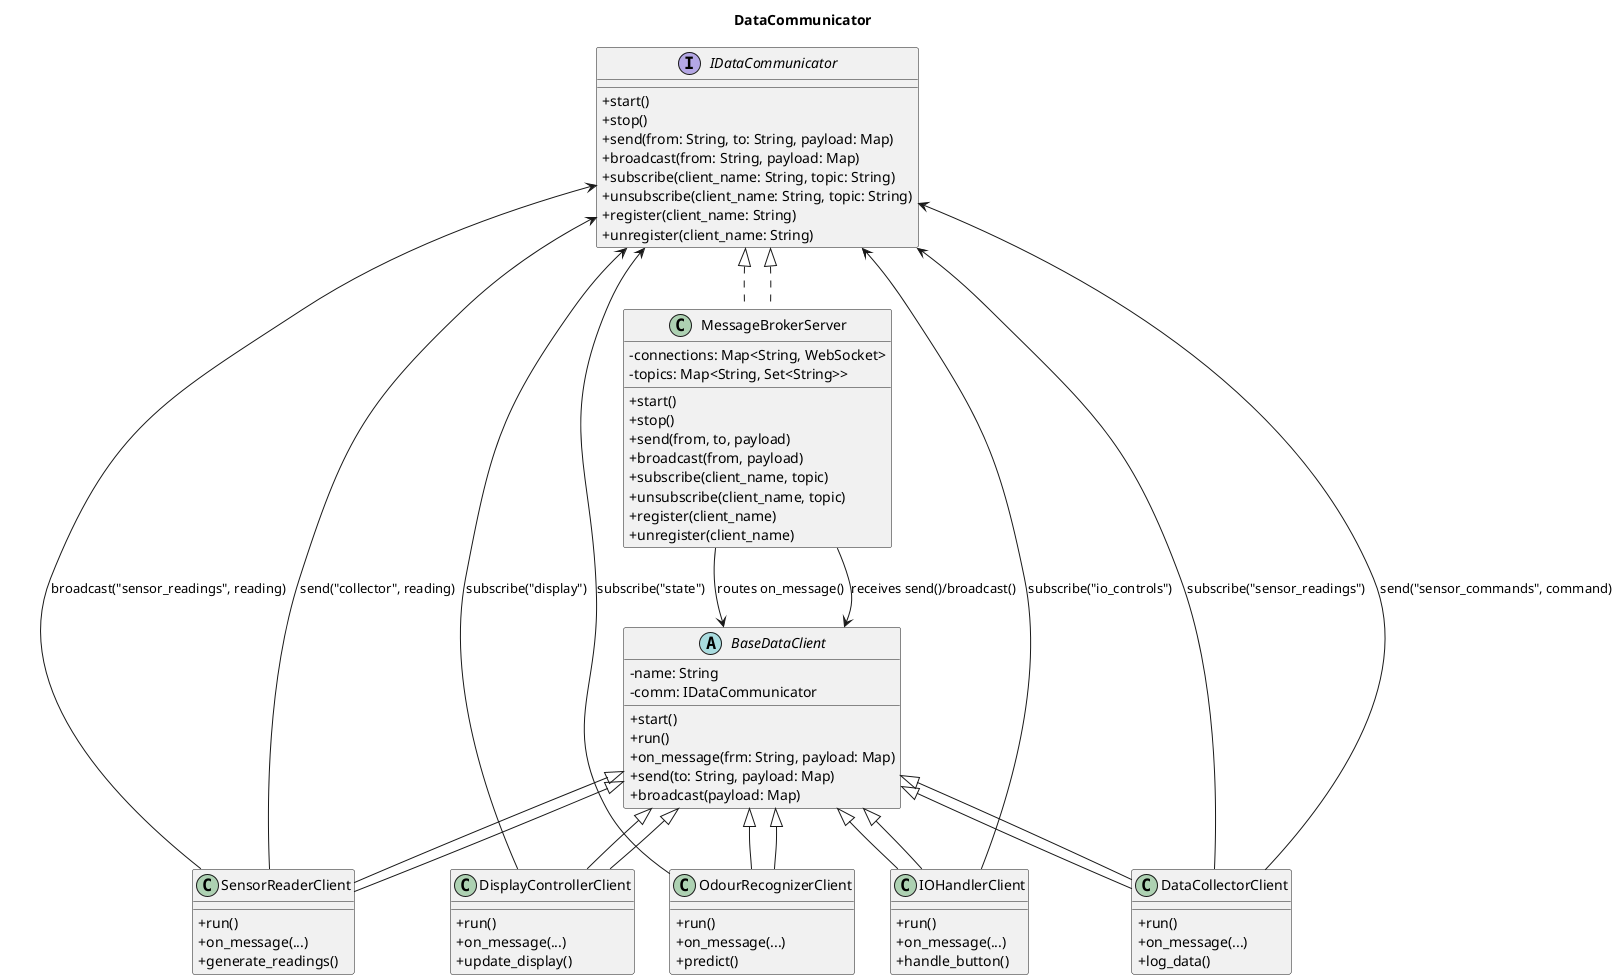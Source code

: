 @startuml
skinparam classAttributeIconSize 0
title DataCommunicator

' ===== SERVER INTERFACE AND IMPLS =====
interface IDataCommunicator {
    + start()
    + stop()
    + send(from: String, to: String, payload: Map)
    + broadcast(from: String, payload: Map)
    + subscribe(client_name: String, topic: String)
    + unsubscribe(client_name: String, topic: String)
    + register(client_name: String)
    + unregister(client_name: String)
}

class MessageBrokerServer implements IDataCommunicator {
    - connections: Map<String, WebSocket>
    - topics: Map<String, Set<String>>
    + start()
    + stop()
    + send(from, to, payload)
    + broadcast(from, payload)
    + subscribe(client_name, topic)
    + unsubscribe(client_name, topic)
    + register(client_name)
    + unregister(client_name)
}

' ===== BASE CLIENT =====
abstract class BaseDataClient {
    - name: String
    - comm: IDataCommunicator
    + start()
    + run()
    + on_message(frm: String, payload: Map)
    + send(to: String, payload: Map)
    + broadcast(payload: Map)
}

' ===== MODULE IMPLEMENTATIONS =====
class SensorReaderClient extends BaseDataClient {
    + run()
    + on_message(...)
    + generate_readings()
}

class DataCollectorClient extends BaseDataClient {
    + run()
    + on_message(...)
    + log_data()
}

class IOHandlerClient extends BaseDataClient {
    + run()
    + on_message(...)
    + handle_button()
}

class DisplayControllerClient extends BaseDataClient {
    + run()
    + on_message(...)
    + update_display()
}

class OdourRecognizerClient extends BaseDataClient {
    + run()
    + on_message(...)
    + predict()
}

' ===== RELATIONSHIPS =====
IDataCommunicator <|.. MessageBrokerServer

BaseDataClient <|-- SensorReaderClient
BaseDataClient <|-- DataCollectorClient
BaseDataClient <|-- IOHandlerClient
BaseDataClient <|-- DisplayControllerClient
BaseDataClient <|-- OdourRecognizerClient

' Publishing and subscribing
SensorReaderClient --> IDataCommunicator : send("collector", reading)
SensorReaderClient --> IDataCommunicator : broadcast("sensor_readings", reading)

DataCollectorClient --> IDataCommunicator : subscribe("sensor_readings")
DataCollectorClient --> IDataCommunicator : send("sensor_commands", command)

IOHandlerClient      --> IDataCommunicator : subscribe("io_controls")
DisplayControllerClient --> IDataCommunicator : subscribe("display")
OdourRecognizerClient   --> IDataCommunicator : subscribe("state")

MessageBrokerServer--> BaseDataClient : routes on_message()
MessageBrokerServer--> BaseDataClient : receives send()/broadcast()
@enduml